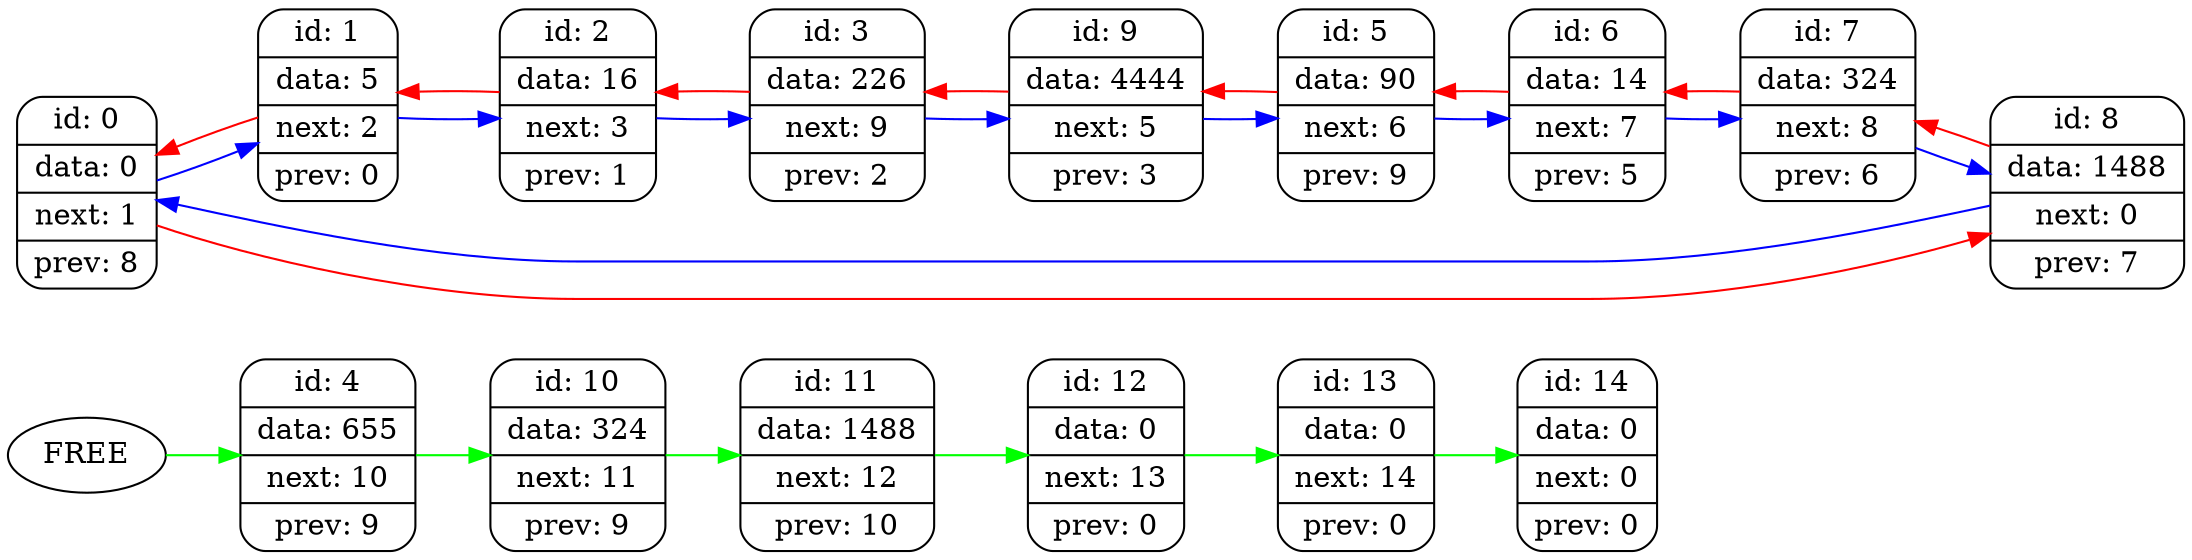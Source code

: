digraph list{
rankdir=LR
	FREE
	x0 [shape=record,style=rounded,label="id: 0 | data: 0 | next: 1 | prev: 8"]
	x1 [shape=record,style=rounded,label="id: 1 | data: 5 | next: 2 | prev: 0"]
	x2 [shape=record,style=rounded,label="id: 2 | data: 16 | next: 3 | prev: 1"]
	x3 [shape=record,style=rounded,label="id: 3 | data: 226 | next: 9 | prev: 2"]
	x4 [shape=record,style=rounded,label="id: 4 | data: 655 | next: 10 | prev: 9"]
	x5 [shape=record,style=rounded,label="id: 5 | data: 90 | next: 6 | prev: 9"]
	x6 [shape=record,style=rounded,label="id: 6 | data: 14 | next: 7 | prev: 5"]
	x7 [shape=record,style=rounded,label="id: 7 | data: 324 | next: 8 | prev: 6"]
	x8 [shape=record,style=rounded,label="id: 8 | data: 1488 | next: 0 | prev: 7"]
	x9 [shape=record,style=rounded,label="id: 9 | data: 4444 | next: 5 | prev: 3"]
	x10 [shape=record,style=rounded,label="id: 10 | data: 324 | next: 11 | prev: 9"]
	x11 [shape=record,style=rounded,label="id: 11 | data: 1488 | next: 12 | prev: 10"]
	x12 [shape=record,style=rounded,label="id: 12 | data: 0 | next: 13 | prev: 0"]
	x13 [shape=record,style=rounded,label="id: 13 | data: 0 | next: 14 | prev: 0"]
	x14 [shape=record,style=rounded,label="id: 14 | data: 0 | next: 0 | prev: 0"]
	edge[color=blue]
	x0->x1
	x1->x2
	x2->x3
	x3->x9
	x9->x5
	x5->x6
	x6->x7
	x7->x8
	x8->x0
	edge[color=red]
	x0->x8
	x8->x7
	x7->x6
	x6->x5
	x5->x9
	x9->x3
	x3->x2
	x2->x1
	x1->x0
	edge[color=green]
	x4->x10
	x10->x11
	x11->x12
	x12->x13
	x13->x14
	FREE->x4
}